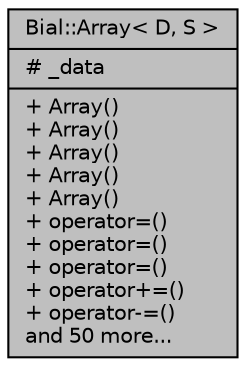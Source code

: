 digraph "Bial::Array&lt; D, S &gt;"
{
  edge [fontname="Helvetica",fontsize="10",labelfontname="Helvetica",labelfontsize="10"];
  node [fontname="Helvetica",fontsize="10",shape=record];
  Node1 [label="{Bial::Array\< D, S \>\n|# _data\l|+ Array()\l+ Array()\l+ Array()\l+ Array()\l+ Array()\l+ operator=()\l+ operator=()\l+ operator=()\l+ operator+=()\l+ operator-=()\land 50 more...\l}",height=0.2,width=0.4,color="black", fillcolor="grey75", style="filled", fontcolor="black"];
}
